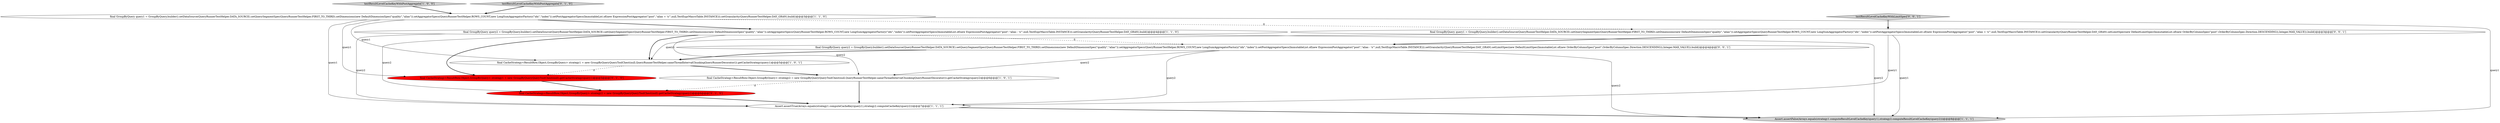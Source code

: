 digraph {
2 [style = filled, label = "Assert.assertTrue(Arrays.equals(strategy1.computeCacheKey(query1),strategy2.computeCacheKey(query2)))@@@7@@@['1', '1', '1']", fillcolor = white, shape = ellipse image = "AAA0AAABBB1BBB"];
0 [style = filled, label = "final CacheStrategy<ResultRow,Object,GroupByQuery> strategy2 = new GroupByQueryQueryToolChest(null,QueryRunnerTestHelper.sameThreadIntervalChunkingQueryRunnerDecorator()).getCacheStrategy(query2)@@@6@@@['1', '0', '1']", fillcolor = white, shape = ellipse image = "AAA0AAABBB1BBB"];
4 [style = filled, label = "final CacheStrategy<ResultRow,Object,GroupByQuery> strategy1 = new GroupByQueryQueryToolChest(null,QueryRunnerTestHelper.sameThreadIntervalChunkingQueryRunnerDecorator()).getCacheStrategy(query1)@@@5@@@['1', '0', '1']", fillcolor = white, shape = ellipse image = "AAA0AAABBB1BBB"];
3 [style = filled, label = "testResultLevelCacheKeyWithPostAggregate['1', '0', '0']", fillcolor = lightgray, shape = diamond image = "AAA0AAABBB1BBB"];
1 [style = filled, label = "final GroupByQuery query1 = GroupByQuery.builder().setDataSource(QueryRunnerTestHelper.DATA_SOURCE).setQuerySegmentSpec(QueryRunnerTestHelper.FIRST_TO_THIRD).setDimensions(new DefaultDimensionSpec(\"quality\",\"alias\")).setAggregatorSpecs(QueryRunnerTestHelper.ROWS_COUNT,new LongSumAggregatorFactory(\"idx\",\"index\")).setPostAggregatorSpecs(ImmutableList.of(new ExpressionPostAggregator(\"post\",\"alias + 'x'\",null,TestExprMacroTable.INSTANCE))).setGranularity(QueryRunnerTestHelper.DAY_GRAN).build()@@@3@@@['1', '1', '0']", fillcolor = white, shape = ellipse image = "AAA0AAABBB1BBB"];
8 [style = filled, label = "final CacheStrategy<ResultRow,Object,GroupByQuery> strategy1 = new GroupByQueryQueryToolChest(null).getCacheStrategy(query1)@@@5@@@['0', '1', '0']", fillcolor = red, shape = ellipse image = "AAA1AAABBB2BBB"];
6 [style = filled, label = "final GroupByQuery query2 = GroupByQuery.builder().setDataSource(QueryRunnerTestHelper.DATA_SOURCE).setQuerySegmentSpec(QueryRunnerTestHelper.FIRST_TO_THIRD).setDimensions(new DefaultDimensionSpec(\"quality\",\"alias\")).setAggregatorSpecs(QueryRunnerTestHelper.ROWS_COUNT,new LongSumAggregatorFactory(\"idx\",\"index\")).setPostAggregatorSpecs(ImmutableList.of(new ExpressionPostAggregator(\"post\",\"alias - 'x'\",null,TestExprMacroTable.INSTANCE))).setGranularity(QueryRunnerTestHelper.DAY_GRAN).build()@@@4@@@['1', '1', '0']", fillcolor = white, shape = ellipse image = "AAA0AAABBB1BBB"];
10 [style = filled, label = "final GroupByQuery query2 = GroupByQuery.builder().setDataSource(QueryRunnerTestHelper.DATA_SOURCE).setQuerySegmentSpec(QueryRunnerTestHelper.FIRST_TO_THIRD).setDimensions(new DefaultDimensionSpec(\"quality\",\"alias\")).setAggregatorSpecs(QueryRunnerTestHelper.ROWS_COUNT,new LongSumAggregatorFactory(\"idx\",\"index\")).setPostAggregatorSpecs(ImmutableList.of(new ExpressionPostAggregator(\"post\",\"alias - 'x'\",null,TestExprMacroTable.INSTANCE))).setGranularity(QueryRunnerTestHelper.DAY_GRAN).setLimitSpec(new DefaultLimitSpec(ImmutableList.of(new OrderByColumnSpec(\"post\",OrderByColumnSpec.Direction.DESCENDING)),Integer.MAX_VALUE)).build()@@@4@@@['0', '0', '1']", fillcolor = white, shape = ellipse image = "AAA0AAABBB3BBB"];
7 [style = filled, label = "testResultLevelCacheKeyWithPostAggregate['0', '1', '0']", fillcolor = lightgray, shape = diamond image = "AAA0AAABBB2BBB"];
11 [style = filled, label = "testResultLevelCacheKeyWithLimitSpec['0', '0', '1']", fillcolor = lightgray, shape = diamond image = "AAA0AAABBB3BBB"];
12 [style = filled, label = "final GroupByQuery query1 = GroupByQuery.builder().setDataSource(QueryRunnerTestHelper.DATA_SOURCE).setQuerySegmentSpec(QueryRunnerTestHelper.FIRST_TO_THIRD).setDimensions(new DefaultDimensionSpec(\"quality\",\"alias\")).setAggregatorSpecs(QueryRunnerTestHelper.ROWS_COUNT,new LongSumAggregatorFactory(\"idx\",\"index\")).setPostAggregatorSpecs(ImmutableList.of(new ExpressionPostAggregator(\"post\",\"alias + 'x'\",null,TestExprMacroTable.INSTANCE))).setGranularity(QueryRunnerTestHelper.DAY_GRAN).setLimitSpec(new DefaultLimitSpec(ImmutableList.of(new OrderByColumnSpec(\"post\",OrderByColumnSpec.Direction.DESCENDING)),Integer.MAX_VALUE)).build()@@@3@@@['0', '0', '1']", fillcolor = white, shape = ellipse image = "AAA0AAABBB3BBB"];
9 [style = filled, label = "final CacheStrategy<ResultRow,Object,GroupByQuery> strategy2 = new GroupByQueryQueryToolChest(null).getCacheStrategy(query2)@@@6@@@['0', '1', '0']", fillcolor = red, shape = ellipse image = "AAA1AAABBB2BBB"];
5 [style = filled, label = "Assert.assertFalse(Arrays.equals(strategy1.computeResultLevelCacheKey(query1),strategy2.computeResultLevelCacheKey(query2)))@@@8@@@['1', '1', '1']", fillcolor = lightgray, shape = ellipse image = "AAA0AAABBB1BBB"];
12->2 [style = solid, label="query1"];
7->1 [style = bold, label=""];
10->0 [style = solid, label="query2"];
3->1 [style = bold, label=""];
9->2 [style = bold, label=""];
10->5 [style = solid, label="query2"];
1->2 [style = solid, label="query1"];
0->2 [style = bold, label=""];
12->5 [style = solid, label="query1"];
6->5 [style = solid, label="query2"];
11->12 [style = bold, label=""];
12->4 [style = solid, label="query1"];
4->0 [style = bold, label=""];
10->2 [style = solid, label="query2"];
6->10 [style = dashed, label="0"];
1->8 [style = solid, label="query1"];
1->12 [style = dashed, label="0"];
6->4 [style = bold, label=""];
1->5 [style = solid, label="query1"];
12->10 [style = bold, label=""];
1->6 [style = bold, label=""];
6->8 [style = bold, label=""];
4->8 [style = dashed, label="0"];
6->2 [style = solid, label="query2"];
8->9 [style = bold, label=""];
10->4 [style = bold, label=""];
1->4 [style = solid, label="query1"];
6->0 [style = solid, label="query2"];
0->9 [style = dashed, label="0"];
6->9 [style = solid, label="query2"];
2->5 [style = bold, label=""];
}
